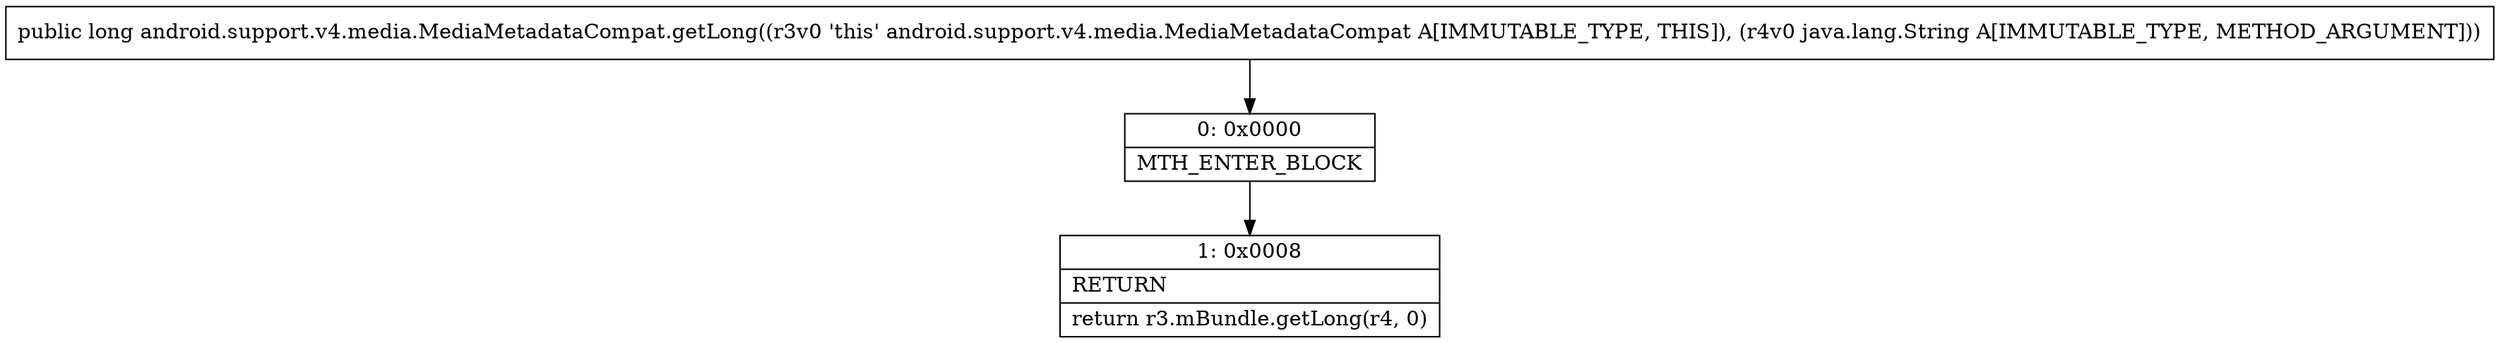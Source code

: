 digraph "CFG forandroid.support.v4.media.MediaMetadataCompat.getLong(Ljava\/lang\/String;)J" {
Node_0 [shape=record,label="{0\:\ 0x0000|MTH_ENTER_BLOCK\l}"];
Node_1 [shape=record,label="{1\:\ 0x0008|RETURN\l|return r3.mBundle.getLong(r4, 0)\l}"];
MethodNode[shape=record,label="{public long android.support.v4.media.MediaMetadataCompat.getLong((r3v0 'this' android.support.v4.media.MediaMetadataCompat A[IMMUTABLE_TYPE, THIS]), (r4v0 java.lang.String A[IMMUTABLE_TYPE, METHOD_ARGUMENT])) }"];
MethodNode -> Node_0;
Node_0 -> Node_1;
}

